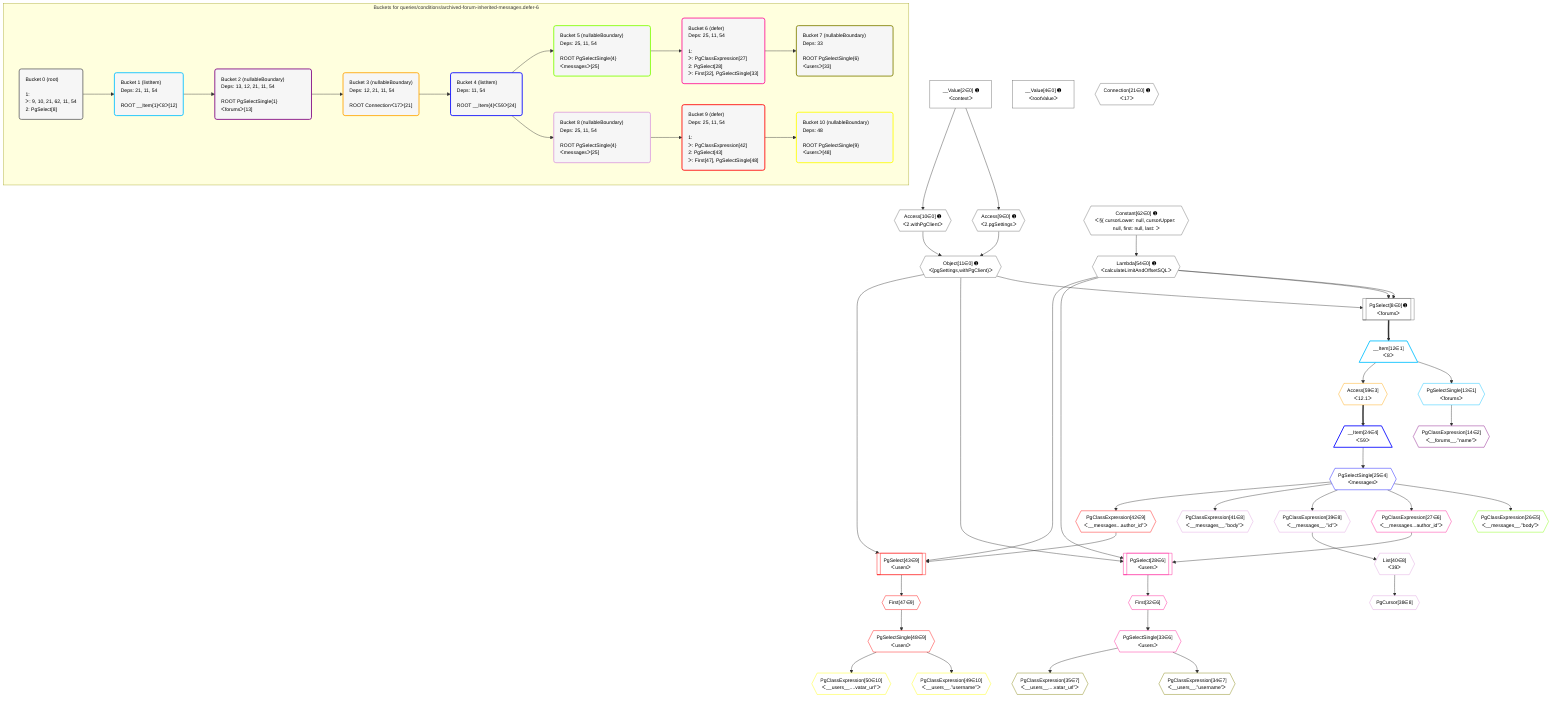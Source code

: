 %%{init: {'themeVariables': { 'fontSize': '12px'}}}%%
graph TD
    classDef path fill:#eee,stroke:#000,color:#000
    classDef plan fill:#fff,stroke-width:1px,color:#000
    classDef itemplan fill:#fff,stroke-width:2px,color:#000
    classDef unbatchedplan fill:#dff,stroke-width:1px,color:#000
    classDef sideeffectplan fill:#fcc,stroke-width:2px,color:#000
    classDef bucket fill:#f6f6f6,color:#000,stroke-width:2px,text-align:left


    %% plan dependencies
    PgSelect8[["PgSelect[8∈0] ➊<br />ᐸforumsᐳ"]]:::plan
    Object11{{"Object[11∈0] ➊<br />ᐸ{pgSettings,withPgClient}ᐳ"}}:::plan
    Lambda54{{"Lambda[54∈0] ➊<br />ᐸcalculateLimitAndOffsetSQLᐳ"}}:::plan
    Object11 & Lambda54 & Lambda54 --> PgSelect8
    Access9{{"Access[9∈0] ➊<br />ᐸ2.pgSettingsᐳ"}}:::plan
    Access10{{"Access[10∈0] ➊<br />ᐸ2.withPgClientᐳ"}}:::plan
    Access9 & Access10 --> Object11
    __Value2["__Value[2∈0] ➊<br />ᐸcontextᐳ"]:::plan
    __Value2 --> Access9
    __Value2 --> Access10
    Constant62{{"Constant[62∈0] ➊<br />ᐸ§{ cursorLower: null, cursorUpper: null, first: null, last: ᐳ"}}:::plan
    Constant62 --> Lambda54
    __Value4["__Value[4∈0] ➊<br />ᐸrootValueᐳ"]:::plan
    Connection21{{"Connection[21∈0] ➊<br />ᐸ17ᐳ"}}:::plan
    __Item12[/"__Item[12∈1]<br />ᐸ8ᐳ"\]:::itemplan
    PgSelect8 ==> __Item12
    PgSelectSingle13{{"PgSelectSingle[13∈1]<br />ᐸforumsᐳ"}}:::plan
    __Item12 --> PgSelectSingle13
    PgClassExpression14{{"PgClassExpression[14∈2]<br />ᐸ__forums__.”name”ᐳ"}}:::plan
    PgSelectSingle13 --> PgClassExpression14
    Access59{{"Access[59∈3]<br />ᐸ12.1ᐳ"}}:::plan
    __Item12 --> Access59
    __Item24[/"__Item[24∈4]<br />ᐸ59ᐳ"\]:::itemplan
    Access59 ==> __Item24
    PgSelectSingle25{{"PgSelectSingle[25∈4]<br />ᐸmessagesᐳ"}}:::plan
    __Item24 --> PgSelectSingle25
    PgClassExpression26{{"PgClassExpression[26∈5]<br />ᐸ__messages__.”body”ᐳ"}}:::plan
    PgSelectSingle25 --> PgClassExpression26
    PgSelect28[["PgSelect[28∈6]<br />ᐸusersᐳ"]]:::plan
    PgClassExpression27{{"PgClassExpression[27∈6]<br />ᐸ__messages...author_id”ᐳ"}}:::plan
    Object11 & PgClassExpression27 & Lambda54 --> PgSelect28
    PgSelectSingle25 --> PgClassExpression27
    First32{{"First[32∈6]"}}:::plan
    PgSelect28 --> First32
    PgSelectSingle33{{"PgSelectSingle[33∈6]<br />ᐸusersᐳ"}}:::plan
    First32 --> PgSelectSingle33
    PgClassExpression34{{"PgClassExpression[34∈7]<br />ᐸ__users__.”username”ᐳ"}}:::plan
    PgSelectSingle33 --> PgClassExpression34
    PgClassExpression35{{"PgClassExpression[35∈7]<br />ᐸ__users__....vatar_url”ᐳ"}}:::plan
    PgSelectSingle33 --> PgClassExpression35
    PgCursor38{{"PgCursor[38∈8]"}}:::plan
    List40{{"List[40∈8]<br />ᐸ39ᐳ"}}:::plan
    List40 --> PgCursor38
    PgClassExpression39{{"PgClassExpression[39∈8]<br />ᐸ__messages__.”id”ᐳ"}}:::plan
    PgSelectSingle25 --> PgClassExpression39
    PgClassExpression39 --> List40
    PgClassExpression41{{"PgClassExpression[41∈8]<br />ᐸ__messages__.”body”ᐳ"}}:::plan
    PgSelectSingle25 --> PgClassExpression41
    PgSelect43[["PgSelect[43∈9]<br />ᐸusersᐳ"]]:::plan
    PgClassExpression42{{"PgClassExpression[42∈9]<br />ᐸ__messages...author_id”ᐳ"}}:::plan
    Object11 & PgClassExpression42 & Lambda54 --> PgSelect43
    PgSelectSingle25 --> PgClassExpression42
    First47{{"First[47∈9]"}}:::plan
    PgSelect43 --> First47
    PgSelectSingle48{{"PgSelectSingle[48∈9]<br />ᐸusersᐳ"}}:::plan
    First47 --> PgSelectSingle48
    PgClassExpression49{{"PgClassExpression[49∈10]<br />ᐸ__users__.”username”ᐳ"}}:::plan
    PgSelectSingle48 --> PgClassExpression49
    PgClassExpression50{{"PgClassExpression[50∈10]<br />ᐸ__users__....vatar_url”ᐳ"}}:::plan
    PgSelectSingle48 --> PgClassExpression50

    %% define steps

    subgraph "Buckets for queries/conditions/archived-forum-inherited-messages.defer-6"
    Bucket0("Bucket 0 (root)<br /><br />1: <br />ᐳ: 9, 10, 21, 62, 11, 54<br />2: PgSelect[8]"):::bucket
    classDef bucket0 stroke:#696969
    class Bucket0,__Value2,__Value4,PgSelect8,Access9,Access10,Object11,Connection21,Lambda54,Constant62 bucket0
    Bucket1("Bucket 1 (listItem)<br />Deps: 21, 11, 54<br /><br />ROOT __Item{1}ᐸ8ᐳ[12]"):::bucket
    classDef bucket1 stroke:#00bfff
    class Bucket1,__Item12,PgSelectSingle13 bucket1
    Bucket2("Bucket 2 (nullableBoundary)<br />Deps: 13, 12, 21, 11, 54<br /><br />ROOT PgSelectSingle{1}ᐸforumsᐳ[13]"):::bucket
    classDef bucket2 stroke:#7f007f
    class Bucket2,PgClassExpression14 bucket2
    Bucket3("Bucket 3 (nullableBoundary)<br />Deps: 12, 21, 11, 54<br /><br />ROOT Connectionᐸ17ᐳ[21]"):::bucket
    classDef bucket3 stroke:#ffa500
    class Bucket3,Access59 bucket3
    Bucket4("Bucket 4 (listItem)<br />Deps: 11, 54<br /><br />ROOT __Item{4}ᐸ59ᐳ[24]"):::bucket
    classDef bucket4 stroke:#0000ff
    class Bucket4,__Item24,PgSelectSingle25 bucket4
    Bucket5("Bucket 5 (nullableBoundary)<br />Deps: 25, 11, 54<br /><br />ROOT PgSelectSingle{4}ᐸmessagesᐳ[25]"):::bucket
    classDef bucket5 stroke:#7fff00
    class Bucket5,PgClassExpression26 bucket5
    Bucket6("Bucket 6 (defer)<br />Deps: 25, 11, 54<br /><br />1: <br />ᐳ: PgClassExpression[27]<br />2: PgSelect[28]<br />ᐳ: First[32], PgSelectSingle[33]"):::bucket
    classDef bucket6 stroke:#ff1493
    class Bucket6,PgClassExpression27,PgSelect28,First32,PgSelectSingle33 bucket6
    Bucket7("Bucket 7 (nullableBoundary)<br />Deps: 33<br /><br />ROOT PgSelectSingle{6}ᐸusersᐳ[33]"):::bucket
    classDef bucket7 stroke:#808000
    class Bucket7,PgClassExpression34,PgClassExpression35 bucket7
    Bucket8("Bucket 8 (nullableBoundary)<br />Deps: 25, 11, 54<br /><br />ROOT PgSelectSingle{4}ᐸmessagesᐳ[25]"):::bucket
    classDef bucket8 stroke:#dda0dd
    class Bucket8,PgCursor38,PgClassExpression39,List40,PgClassExpression41 bucket8
    Bucket9("Bucket 9 (defer)<br />Deps: 25, 11, 54<br /><br />1: <br />ᐳ: PgClassExpression[42]<br />2: PgSelect[43]<br />ᐳ: First[47], PgSelectSingle[48]"):::bucket
    classDef bucket9 stroke:#ff0000
    class Bucket9,PgClassExpression42,PgSelect43,First47,PgSelectSingle48 bucket9
    Bucket10("Bucket 10 (nullableBoundary)<br />Deps: 48<br /><br />ROOT PgSelectSingle{9}ᐸusersᐳ[48]"):::bucket
    classDef bucket10 stroke:#ffff00
    class Bucket10,PgClassExpression49,PgClassExpression50 bucket10
    Bucket0 --> Bucket1
    Bucket1 --> Bucket2
    Bucket2 --> Bucket3
    Bucket3 --> Bucket4
    Bucket4 --> Bucket5 & Bucket8
    Bucket5 --> Bucket6
    Bucket6 --> Bucket7
    Bucket8 --> Bucket9
    Bucket9 --> Bucket10
    end